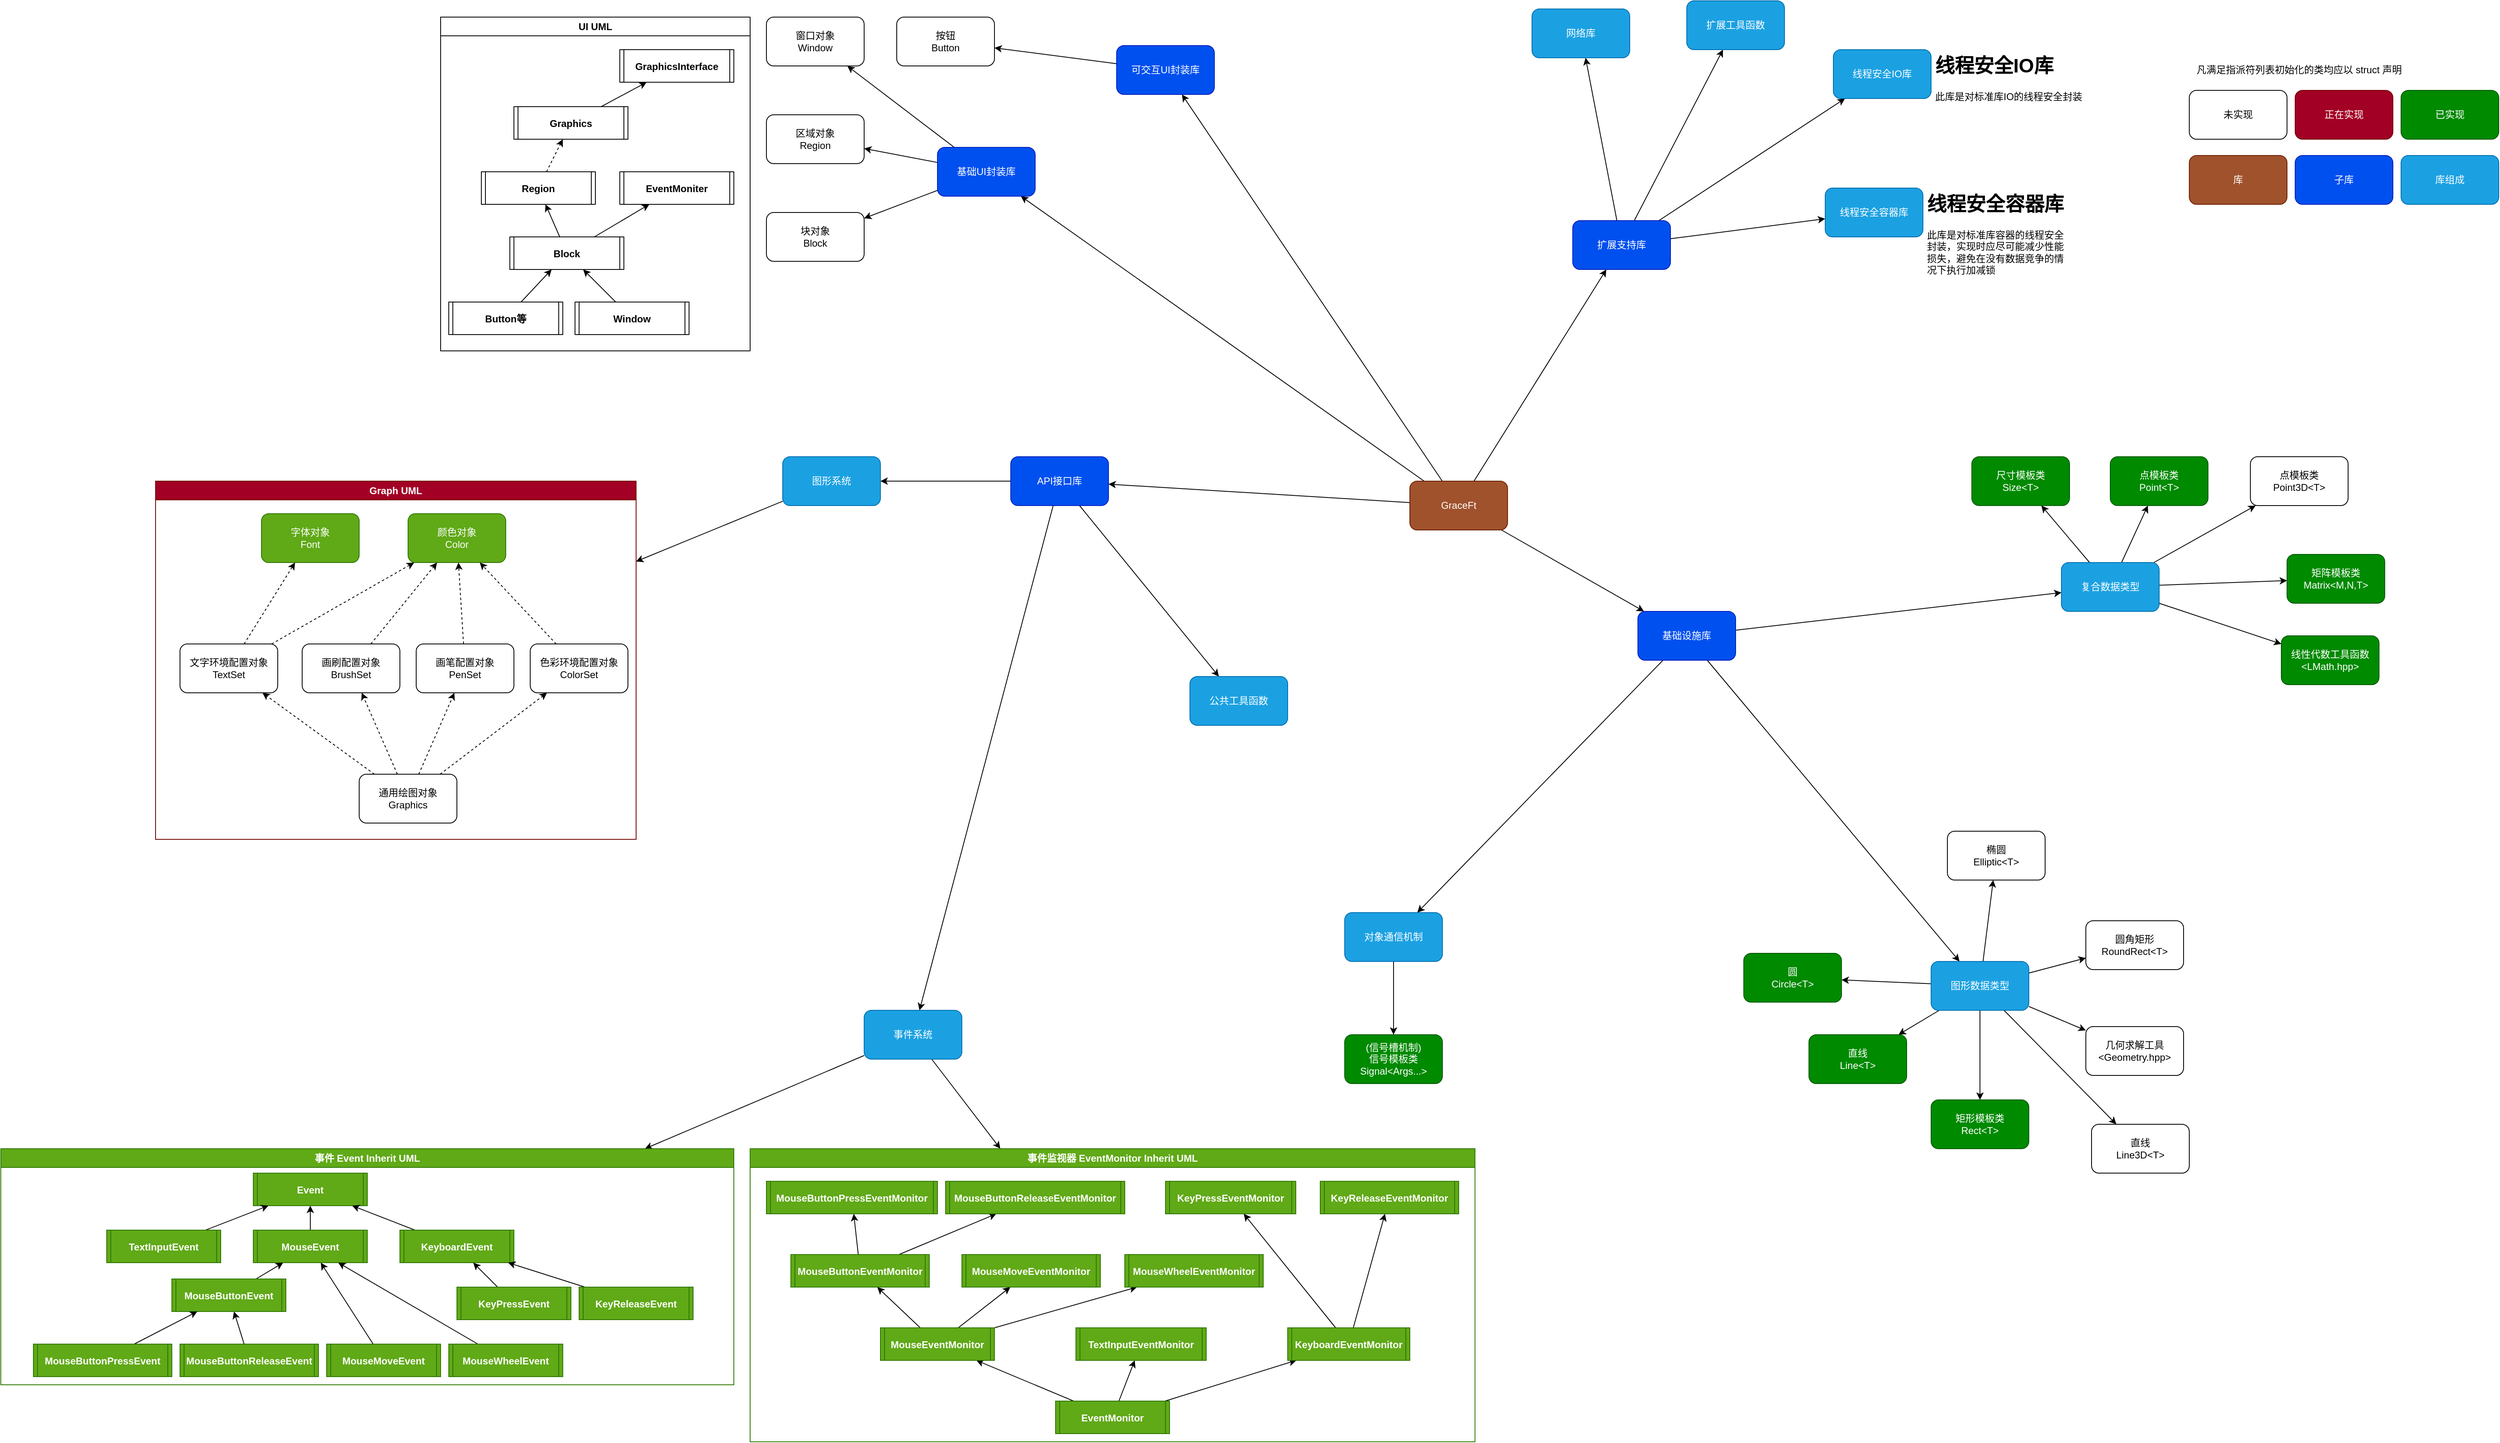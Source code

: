 <mxfile>
    <diagram id="NkuJCX3ARFkseNm6hfjC" name="第 1 页">
        <mxGraphModel dx="2819" dy="1645" grid="1" gridSize="10" guides="1" tooltips="1" connect="1" arrows="1" fold="1" page="0" pageScale="1" pageWidth="827" pageHeight="1169" math="0" shadow="0">
            <root>
                <mxCell id="0"/>
                <mxCell id="1" parent="0"/>
                <mxCell id="20" style="edgeStyle=none;html=1;" parent="1" source="2" target="3" edge="1">
                    <mxGeometry relative="1" as="geometry"/>
                </mxCell>
                <mxCell id="21" style="edgeStyle=none;html=1;" parent="1" source="84" target="4" edge="1">
                    <mxGeometry relative="1" as="geometry"/>
                </mxCell>
                <mxCell id="27" style="edgeStyle=none;html=1;" parent="1" source="2" target="26" edge="1">
                    <mxGeometry relative="1" as="geometry"/>
                </mxCell>
                <mxCell id="30" style="edgeStyle=none;html=1;" parent="1" source="2" target="29" edge="1">
                    <mxGeometry relative="1" as="geometry"/>
                </mxCell>
                <mxCell id="32" style="edgeStyle=none;html=1;" parent="1" source="84" target="31" edge="1">
                    <mxGeometry relative="1" as="geometry"/>
                </mxCell>
                <mxCell id="45" style="edgeStyle=none;html=1;" parent="1" source="2" target="44" edge="1">
                    <mxGeometry relative="1" as="geometry"/>
                </mxCell>
                <mxCell id="85" style="edgeStyle=none;html=1;" parent="1" source="2" target="84" edge="1">
                    <mxGeometry relative="1" as="geometry"/>
                </mxCell>
                <mxCell id="2" value="GraceFt" style="rounded=1;whiteSpace=wrap;html=1;fillColor=#a0522d;fontColor=#ffffff;strokeColor=#6D1F00;" parent="1" vertex="1">
                    <mxGeometry x="90" y="-240" width="120" height="60" as="geometry"/>
                </mxCell>
                <mxCell id="18" style="edgeStyle=none;html=1;" parent="1" source="3" target="6" edge="1">
                    <mxGeometry relative="1" as="geometry"/>
                </mxCell>
                <mxCell id="19" style="edgeStyle=none;html=1;" parent="1" source="3" target="7" edge="1">
                    <mxGeometry relative="1" as="geometry"/>
                </mxCell>
                <mxCell id="66" style="edgeStyle=none;html=1;" parent="1" source="3" target="65" edge="1">
                    <mxGeometry relative="1" as="geometry"/>
                </mxCell>
                <mxCell id="3" value="基础设施库" style="rounded=1;whiteSpace=wrap;html=1;fillColor=#0050ef;fontColor=#ffffff;strokeColor=#001DBC;" parent="1" vertex="1">
                    <mxGeometry x="370" y="-80" width="120" height="60" as="geometry"/>
                </mxCell>
                <mxCell id="4" value="线程安全容器库" style="rounded=1;whiteSpace=wrap;html=1;fillColor=#1ba1e2;fontColor=#ffffff;strokeColor=#006EAF;" parent="1" vertex="1">
                    <mxGeometry x="600" y="-600" width="120" height="60" as="geometry"/>
                </mxCell>
                <mxCell id="15" style="edgeStyle=none;html=1;" parent="1" source="6" target="9" edge="1">
                    <mxGeometry relative="1" as="geometry"/>
                </mxCell>
                <mxCell id="16" style="edgeStyle=none;html=1;" parent="1" source="6" target="10" edge="1">
                    <mxGeometry relative="1" as="geometry"/>
                </mxCell>
                <mxCell id="17" style="edgeStyle=none;html=1;" parent="1" source="65" target="11" edge="1">
                    <mxGeometry relative="1" as="geometry"/>
                </mxCell>
                <mxCell id="61" style="edgeStyle=none;html=1;" parent="1" source="6" target="60" edge="1">
                    <mxGeometry relative="1" as="geometry"/>
                </mxCell>
                <mxCell id="90" style="edgeStyle=none;html=1;" parent="1" source="6" target="88" edge="1">
                    <mxGeometry relative="1" as="geometry"/>
                </mxCell>
                <mxCell id="174" style="edgeStyle=none;html=1;" parent="1" source="6" target="173" edge="1">
                    <mxGeometry relative="1" as="geometry"/>
                </mxCell>
                <mxCell id="6" value="复合数据类型" style="rounded=1;whiteSpace=wrap;html=1;fillColor=#1ba1e2;fontColor=#ffffff;strokeColor=#006EAF;" parent="1" vertex="1">
                    <mxGeometry x="890" y="-140" width="120" height="60" as="geometry"/>
                </mxCell>
                <mxCell id="23" style="edgeStyle=none;html=1;" parent="1" source="7" target="22" edge="1">
                    <mxGeometry relative="1" as="geometry"/>
                </mxCell>
                <mxCell id="7" value="对象通信机制" style="rounded=1;whiteSpace=wrap;html=1;fillColor=#1ba1e2;fontColor=#ffffff;strokeColor=#006EAF;" parent="1" vertex="1">
                    <mxGeometry x="10" y="290" width="120" height="60" as="geometry"/>
                </mxCell>
                <mxCell id="9" value="点模板类&lt;br&gt;Point&amp;lt;T&amp;gt;" style="rounded=1;whiteSpace=wrap;html=1;fillColor=#008a00;strokeColor=#005700;fontColor=#ffffff;" parent="1" vertex="1">
                    <mxGeometry x="950" y="-270" width="120" height="60" as="geometry"/>
                </mxCell>
                <mxCell id="10" value="尺寸模板类&lt;br&gt;Size&amp;lt;T&amp;gt;" style="rounded=1;whiteSpace=wrap;html=1;fillColor=#008a00;fontColor=#ffffff;strokeColor=#005700;" parent="1" vertex="1">
                    <mxGeometry x="780" y="-270" width="120" height="60" as="geometry"/>
                </mxCell>
                <mxCell id="11" value="矩形模板类&lt;br&gt;Rect&amp;lt;T&amp;gt;" style="rounded=1;whiteSpace=wrap;html=1;fillColor=#008a00;fontColor=#ffffff;strokeColor=#005700;" parent="1" vertex="1">
                    <mxGeometry x="730" y="520" width="120" height="60" as="geometry"/>
                </mxCell>
                <mxCell id="22" value="(信号槽机制)&lt;br&gt;信号模板类&lt;br&gt;Signal&amp;lt;Args...&amp;gt;" style="rounded=1;whiteSpace=wrap;html=1;fillColor=#008a00;fontColor=#ffffff;strokeColor=#005700;" parent="1" vertex="1">
                    <mxGeometry x="10" y="440" width="120" height="60" as="geometry"/>
                </mxCell>
                <mxCell id="59" style="edgeStyle=none;html=1;" parent="1" source="26" target="58" edge="1">
                    <mxGeometry relative="1" as="geometry"/>
                </mxCell>
                <mxCell id="182" style="edgeStyle=none;html=1;" parent="1" source="26" target="181" edge="1">
                    <mxGeometry relative="1" as="geometry"/>
                </mxCell>
                <mxCell id="26" value="API接口库" style="rounded=1;whiteSpace=wrap;html=1;fillColor=#0050ef;fontColor=#ffffff;strokeColor=#001DBC;" parent="1" vertex="1">
                    <mxGeometry x="-400" y="-270" width="120" height="60" as="geometry"/>
                </mxCell>
                <mxCell id="78" style="edgeStyle=none;html=1;" parent="1" source="29" target="77" edge="1">
                    <mxGeometry relative="1" as="geometry"/>
                </mxCell>
                <mxCell id="29" value="可交互UI封装库" style="rounded=1;whiteSpace=wrap;html=1;fillColor=#0050ef;fontColor=#ffffff;strokeColor=#001DBC;" parent="1" vertex="1">
                    <mxGeometry x="-270" y="-775" width="120" height="60" as="geometry"/>
                </mxCell>
                <mxCell id="31" value="线程安全IO库" style="rounded=1;whiteSpace=wrap;html=1;fillColor=#1ba1e2;fontColor=#ffffff;strokeColor=#006EAF;" parent="1" vertex="1">
                    <mxGeometry x="610" y="-770" width="120" height="60" as="geometry"/>
                </mxCell>
                <mxCell id="35" value="&lt;h1&gt;线程安全容器库&lt;/h1&gt;&lt;div&gt;此库是对标准库容器的线程安全封装，实现时应尽可能减少性能损失，避免在没有数据竞争的情况下执行加减锁&lt;/div&gt;" style="text;html=1;strokeColor=none;fillColor=none;spacing=5;spacingTop=-20;whiteSpace=wrap;overflow=hidden;rounded=0;" parent="1" vertex="1">
                    <mxGeometry x="720" y="-600" width="180" height="110" as="geometry"/>
                </mxCell>
                <mxCell id="36" value="&lt;h1&gt;线程安全IO库&lt;/h1&gt;&lt;div&gt;此库是对标准库IO的线程安全封装&lt;/div&gt;" style="text;html=1;strokeColor=none;fillColor=none;spacing=5;spacingTop=-20;whiteSpace=wrap;overflow=hidden;rounded=0;" parent="1" vertex="1">
                    <mxGeometry x="730" y="-770" width="190" height="70" as="geometry"/>
                </mxCell>
                <mxCell id="42" value="凡满足指派符列表初始化的类均应以 struct 声明" style="text;html=1;strokeColor=none;fillColor=none;align=center;verticalAlign=middle;whiteSpace=wrap;rounded=0;" parent="1" vertex="1">
                    <mxGeometry x="1047" y="-760" width="270" height="30" as="geometry"/>
                </mxCell>
                <mxCell id="49" style="edgeStyle=none;html=1;" parent="1" source="44" target="48" edge="1">
                    <mxGeometry relative="1" as="geometry"/>
                </mxCell>
                <mxCell id="51" style="edgeStyle=none;html=1;" parent="1" source="44" target="50" edge="1">
                    <mxGeometry relative="1" as="geometry"/>
                </mxCell>
                <mxCell id="53" style="edgeStyle=none;html=1;" parent="1" source="44" target="52" edge="1">
                    <mxGeometry relative="1" as="geometry"/>
                </mxCell>
                <mxCell id="44" value="基础UI封装库" style="rounded=1;whiteSpace=wrap;html=1;fillColor=#0050ef;fontColor=#ffffff;strokeColor=#001DBC;" parent="1" vertex="1">
                    <mxGeometry x="-490" y="-650" width="120" height="60" as="geometry"/>
                </mxCell>
                <mxCell id="48" value="窗口对象&lt;br&gt;Window" style="rounded=1;whiteSpace=wrap;html=1;" parent="1" vertex="1">
                    <mxGeometry x="-700" y="-810" width="120" height="60" as="geometry"/>
                </mxCell>
                <mxCell id="50" value="区域对象&lt;br&gt;Region" style="rounded=1;whiteSpace=wrap;html=1;" parent="1" vertex="1">
                    <mxGeometry x="-700" y="-690" width="120" height="60" as="geometry"/>
                </mxCell>
                <mxCell id="52" value="块对象&lt;br&gt;Block" style="rounded=1;whiteSpace=wrap;html=1;" parent="1" vertex="1">
                    <mxGeometry x="-700" y="-570" width="120" height="60" as="geometry"/>
                </mxCell>
                <mxCell id="57" style="edgeStyle=none;html=1;" parent="1" source="26" target="56" edge="1">
                    <mxGeometry relative="1" as="geometry"/>
                </mxCell>
                <mxCell id="152" style="edgeStyle=none;html=1;" parent="1" source="56" target="93" edge="1">
                    <mxGeometry relative="1" as="geometry"/>
                </mxCell>
                <mxCell id="153" style="edgeStyle=none;html=1;" parent="1" source="56" target="115" edge="1">
                    <mxGeometry relative="1" as="geometry"/>
                </mxCell>
                <mxCell id="56" value="事件系统" style="rounded=1;whiteSpace=wrap;html=1;fillColor=#1ba1e2;fontColor=#ffffff;strokeColor=#006EAF;" parent="1" vertex="1">
                    <mxGeometry x="-580" y="410" width="120" height="60" as="geometry"/>
                </mxCell>
                <mxCell id="58" value="公共工具函数" style="rounded=1;whiteSpace=wrap;html=1;fillColor=#1ba1e2;fontColor=#ffffff;strokeColor=#006EAF;" parent="1" vertex="1">
                    <mxGeometry x="-180" width="120" height="60" as="geometry"/>
                </mxCell>
                <mxCell id="60" value="矩阵模板类&lt;br&gt;Matrix&amp;lt;M,N,T&amp;gt;" style="rounded=1;whiteSpace=wrap;html=1;fillColor=#008a00;fontColor=#ffffff;strokeColor=#005700;fontStyle=0" parent="1" vertex="1">
                    <mxGeometry x="1167" y="-150" width="120" height="60" as="geometry"/>
                </mxCell>
                <mxCell id="62" value="未实现" style="rounded=1;whiteSpace=wrap;html=1;" parent="1" vertex="1">
                    <mxGeometry x="1047" y="-720" width="120" height="60" as="geometry"/>
                </mxCell>
                <mxCell id="63" value="正在实现" style="rounded=1;whiteSpace=wrap;html=1;fillColor=#a20025;fontColor=#ffffff;strokeColor=#6F0000;" parent="1" vertex="1">
                    <mxGeometry x="1177" y="-720" width="120" height="60" as="geometry"/>
                </mxCell>
                <mxCell id="64" value="已实现" style="rounded=1;whiteSpace=wrap;html=1;fillColor=#008a00;fontColor=#ffffff;strokeColor=#005700;" parent="1" vertex="1">
                    <mxGeometry x="1307" y="-720" width="120" height="60" as="geometry"/>
                </mxCell>
                <mxCell id="68" style="edgeStyle=none;html=1;" parent="1" source="65" target="67" edge="1">
                    <mxGeometry relative="1" as="geometry"/>
                </mxCell>
                <mxCell id="70" style="edgeStyle=none;html=1;" parent="1" source="65" target="69" edge="1">
                    <mxGeometry relative="1" as="geometry"/>
                </mxCell>
                <mxCell id="72" style="edgeStyle=none;html=1;" parent="1" source="65" target="71" edge="1">
                    <mxGeometry relative="1" as="geometry"/>
                </mxCell>
                <mxCell id="74" style="edgeStyle=none;html=1;" parent="1" source="65" target="73" edge="1">
                    <mxGeometry relative="1" as="geometry"/>
                </mxCell>
                <mxCell id="172" style="edgeStyle=none;html=1;" parent="1" source="65" target="171" edge="1">
                    <mxGeometry relative="1" as="geometry"/>
                </mxCell>
                <mxCell id="176" style="edgeStyle=none;html=1;" parent="1" source="65" target="175" edge="1">
                    <mxGeometry relative="1" as="geometry"/>
                </mxCell>
                <mxCell id="65" value="图形数据类型" style="rounded=1;whiteSpace=wrap;html=1;fillColor=#1ba1e2;fontColor=#ffffff;strokeColor=#006EAF;" parent="1" vertex="1">
                    <mxGeometry x="730" y="350" width="120" height="60" as="geometry"/>
                </mxCell>
                <mxCell id="67" value="圆&lt;br&gt;Circle&amp;lt;T&amp;gt;" style="rounded=1;whiteSpace=wrap;html=1;fillColor=#008a00;fontColor=#ffffff;strokeColor=#005700;" parent="1" vertex="1">
                    <mxGeometry x="500" y="340" width="120" height="60" as="geometry"/>
                </mxCell>
                <mxCell id="69" value="圆角矩形&lt;br&gt;RoundRect&amp;lt;T&amp;gt;" style="rounded=1;whiteSpace=wrap;html=1;" parent="1" vertex="1">
                    <mxGeometry x="920" y="300" width="120" height="60" as="geometry"/>
                </mxCell>
                <mxCell id="71" value="椭圆&lt;br&gt;Elliptic&amp;lt;T&amp;gt;" style="rounded=1;whiteSpace=wrap;html=1;" parent="1" vertex="1">
                    <mxGeometry x="750" y="190" width="120" height="60" as="geometry"/>
                </mxCell>
                <mxCell id="73" value="直线&lt;br&gt;Line&amp;lt;T&amp;gt;" style="rounded=1;whiteSpace=wrap;html=1;fillColor=#008a00;fontColor=#ffffff;strokeColor=#005700;" parent="1" vertex="1">
                    <mxGeometry x="580" y="440" width="120" height="60" as="geometry"/>
                </mxCell>
                <mxCell id="77" value="按钮&lt;br&gt;Button" style="rounded=1;whiteSpace=wrap;html=1;" parent="1" vertex="1">
                    <mxGeometry x="-540" y="-810" width="120" height="60" as="geometry"/>
                </mxCell>
                <mxCell id="81" value="子库" style="rounded=1;whiteSpace=wrap;html=1;fillColor=#0050ef;fontColor=#ffffff;strokeColor=#001DBC;" parent="1" vertex="1">
                    <mxGeometry x="1177" y="-640" width="120" height="60" as="geometry"/>
                </mxCell>
                <mxCell id="82" value="库" style="rounded=1;whiteSpace=wrap;html=1;fillColor=#a0522d;fontColor=#ffffff;strokeColor=#6D1F00;" parent="1" vertex="1">
                    <mxGeometry x="1047" y="-640" width="120" height="60" as="geometry"/>
                </mxCell>
                <mxCell id="83" value="库组成" style="rounded=1;whiteSpace=wrap;html=1;fillColor=#1ba1e2;fontColor=#ffffff;strokeColor=#006EAF;" parent="1" vertex="1">
                    <mxGeometry x="1307" y="-640" width="120" height="60" as="geometry"/>
                </mxCell>
                <mxCell id="87" style="edgeStyle=none;html=1;" parent="1" source="84" target="86" edge="1">
                    <mxGeometry relative="1" as="geometry"/>
                </mxCell>
                <mxCell id="151" style="edgeStyle=none;html=1;" parent="1" source="84" target="150" edge="1">
                    <mxGeometry relative="1" as="geometry"/>
                </mxCell>
                <mxCell id="84" value="扩展支持库" style="rounded=1;whiteSpace=wrap;html=1;fillColor=#0050ef;fontColor=#ffffff;strokeColor=#001DBC;" parent="1" vertex="1">
                    <mxGeometry x="290" y="-560" width="120" height="60" as="geometry"/>
                </mxCell>
                <mxCell id="86" value="网络库" style="rounded=1;whiteSpace=wrap;html=1;fillColor=#1ba1e2;fontColor=#ffffff;strokeColor=#006EAF;" parent="1" vertex="1">
                    <mxGeometry x="240" y="-820" width="120" height="60" as="geometry"/>
                </mxCell>
                <mxCell id="88" value="线性代数工具函数&lt;br&gt;&amp;lt;LMath.hpp&amp;gt;" style="rounded=1;whiteSpace=wrap;html=1;fontStyle=0;fillColor=#008a00;fontColor=#ffffff;strokeColor=#005700;" parent="1" vertex="1">
                    <mxGeometry x="1160" y="-50" width="120" height="60" as="geometry"/>
                </mxCell>
                <mxCell id="93" value="事件 Event Inherit UML" style="swimlane;whiteSpace=wrap;html=1;fillColor=#60a917;fontColor=#ffffff;strokeColor=#2D7600;" parent="1" vertex="1">
                    <mxGeometry x="-1640" y="580" width="900" height="290" as="geometry">
                        <mxRectangle x="-1960" y="-580" width="140" height="30" as="alternateBounds"/>
                    </mxGeometry>
                </mxCell>
                <mxCell id="94" value="Event" style="shape=process2;fixedSize=1;size=5;fontStyle=1;fillColor=#60a917;fontColor=#ffffff;strokeColor=#2D7600;" parent="93" vertex="1">
                    <mxGeometry x="310" y="30" width="140" height="40" as="geometry"/>
                </mxCell>
                <mxCell id="98" style="edgeStyle=none;html=1;" parent="93" source="95" target="94" edge="1">
                    <mxGeometry relative="1" as="geometry"/>
                </mxCell>
                <mxCell id="95" value="MouseEvent" style="shape=process2;fixedSize=1;size=5;fontStyle=1;fillColor=#60a917;fontColor=#ffffff;strokeColor=#2D7600;" parent="93" vertex="1">
                    <mxGeometry x="310" y="100" width="140" height="40" as="geometry"/>
                </mxCell>
                <mxCell id="99" style="edgeStyle=none;html=1;" parent="93" source="96" target="94" edge="1">
                    <mxGeometry relative="1" as="geometry"/>
                </mxCell>
                <mxCell id="96" value="KeyboardEvent" style="shape=process2;fixedSize=1;size=5;fontStyle=1;fillColor=#60a917;fontColor=#ffffff;strokeColor=#2D7600;" parent="93" vertex="1">
                    <mxGeometry x="490" y="100" width="140" height="40" as="geometry"/>
                </mxCell>
                <mxCell id="104" style="edgeStyle=none;html=1;" parent="93" source="101" target="95" edge="1">
                    <mxGeometry relative="1" as="geometry"/>
                </mxCell>
                <mxCell id="101" value="MouseButtonEvent" style="shape=process2;fixedSize=1;size=5;fontStyle=1;fillColor=#60a917;fontColor=#ffffff;strokeColor=#2D7600;" parent="93" vertex="1">
                    <mxGeometry x="210" y="160" width="140" height="40" as="geometry"/>
                </mxCell>
                <mxCell id="106" style="edgeStyle=none;html=1;" parent="93" source="102" target="95" edge="1">
                    <mxGeometry relative="1" as="geometry"/>
                </mxCell>
                <mxCell id="102" value="MouseMoveEvent" style="shape=process2;fixedSize=1;size=5;fontStyle=1;fillColor=#60a917;fontColor=#ffffff;strokeColor=#2D7600;" parent="93" vertex="1">
                    <mxGeometry x="400" y="240" width="140" height="40" as="geometry"/>
                </mxCell>
                <mxCell id="105" style="edgeStyle=none;html=1;" parent="93" source="103" target="95" edge="1">
                    <mxGeometry relative="1" as="geometry"/>
                </mxCell>
                <mxCell id="103" value="MouseWheelEvent" style="shape=process2;fixedSize=1;size=5;fontStyle=1;fillColor=#60a917;fontColor=#ffffff;strokeColor=#2D7600;" parent="93" vertex="1">
                    <mxGeometry x="550" y="240" width="140" height="40" as="geometry"/>
                </mxCell>
                <mxCell id="109" style="edgeStyle=none;html=1;" parent="93" source="107" target="96" edge="1">
                    <mxGeometry relative="1" as="geometry"/>
                </mxCell>
                <mxCell id="107" value="KeyPressEvent" style="shape=process2;fixedSize=1;size=5;fontStyle=1;fillColor=#60a917;fontColor=#ffffff;strokeColor=#2D7600;" parent="93" vertex="1">
                    <mxGeometry x="560" y="170" width="140" height="40" as="geometry"/>
                </mxCell>
                <mxCell id="110" style="edgeStyle=none;html=1;" parent="93" source="108" target="96" edge="1">
                    <mxGeometry relative="1" as="geometry"/>
                </mxCell>
                <mxCell id="108" value="KeyReleaseEvent" style="shape=process2;fixedSize=1;size=5;fontStyle=1;fillColor=#60a917;fontColor=#ffffff;strokeColor=#2D7600;" parent="93" vertex="1">
                    <mxGeometry x="710" y="170" width="140" height="40" as="geometry"/>
                </mxCell>
                <mxCell id="113" style="edgeStyle=none;html=1;" parent="93" source="111" target="101" edge="1">
                    <mxGeometry relative="1" as="geometry"/>
                </mxCell>
                <mxCell id="111" value="MouseButtonPressEvent" style="shape=process2;fixedSize=1;size=5;fontStyle=1;fillColor=#60a917;fontColor=#ffffff;strokeColor=#2D7600;" parent="93" vertex="1">
                    <mxGeometry x="40" y="240" width="170" height="40" as="geometry"/>
                </mxCell>
                <mxCell id="114" style="edgeStyle=none;html=1;" parent="93" source="112" target="101" edge="1">
                    <mxGeometry relative="1" as="geometry"/>
                </mxCell>
                <mxCell id="112" value="MouseButtonReleaseEvent" style="shape=process2;fixedSize=1;size=5;fontStyle=1;fillColor=#60a917;fontColor=#ffffff;strokeColor=#2D7600;" parent="93" vertex="1">
                    <mxGeometry x="220" y="240" width="170" height="40" as="geometry"/>
                </mxCell>
                <mxCell id="178" style="edgeStyle=none;html=1;" parent="93" source="177" target="94" edge="1">
                    <mxGeometry relative="1" as="geometry"/>
                </mxCell>
                <mxCell id="177" value="TextInputEvent" style="shape=process2;fixedSize=1;size=5;fontStyle=1;fillColor=#60a917;fontColor=#ffffff;strokeColor=#2D7600;" parent="93" vertex="1">
                    <mxGeometry x="130" y="100" width="140" height="40" as="geometry"/>
                </mxCell>
                <mxCell id="115" value="事件监视器 EventMonitor Inherit UML" style="swimlane;whiteSpace=wrap;html=1;fillColor=#60a917;fontColor=#ffffff;strokeColor=#2D7600;" parent="1" vertex="1">
                    <mxGeometry x="-720" y="580" width="890" height="360" as="geometry"/>
                </mxCell>
                <mxCell id="135" style="edgeStyle=none;html=1;" parent="115" source="116" target="118" edge="1">
                    <mxGeometry relative="1" as="geometry"/>
                </mxCell>
                <mxCell id="136" style="edgeStyle=none;html=1;" parent="115" source="116" target="120" edge="1">
                    <mxGeometry relative="1" as="geometry"/>
                </mxCell>
                <mxCell id="180" style="edgeStyle=none;html=1;" parent="115" source="116" target="179" edge="1">
                    <mxGeometry relative="1" as="geometry"/>
                </mxCell>
                <mxCell id="116" value="EventMonitor" style="shape=process2;fixedSize=1;size=5;fontStyle=1;fillColor=#60a917;fontColor=#ffffff;strokeColor=#2D7600;" parent="115" vertex="1">
                    <mxGeometry x="375" y="310" width="140" height="40" as="geometry"/>
                </mxCell>
                <mxCell id="142" style="edgeStyle=none;html=1;" parent="115" source="118" target="122" edge="1">
                    <mxGeometry relative="1" as="geometry"/>
                </mxCell>
                <mxCell id="143" style="edgeStyle=none;html=1;" parent="115" source="118" target="124" edge="1">
                    <mxGeometry relative="1" as="geometry"/>
                </mxCell>
                <mxCell id="144" style="edgeStyle=none;html=1;" parent="115" source="118" target="126" edge="1">
                    <mxGeometry relative="1" as="geometry"/>
                </mxCell>
                <mxCell id="118" value="MouseEventMonitor" style="shape=process2;fixedSize=1;size=5;fontStyle=1;fillColor=#60a917;fontColor=#ffffff;strokeColor=#2D7600;" parent="115" vertex="1">
                    <mxGeometry x="160" y="220" width="140" height="40" as="geometry"/>
                </mxCell>
                <mxCell id="138" style="edgeStyle=none;html=1;" parent="115" source="120" target="128" edge="1">
                    <mxGeometry relative="1" as="geometry"/>
                </mxCell>
                <mxCell id="139" style="edgeStyle=none;html=1;" parent="115" source="120" target="130" edge="1">
                    <mxGeometry relative="1" as="geometry"/>
                </mxCell>
                <mxCell id="120" value="KeyboardEventMonitor" style="shape=process2;fixedSize=1;size=5;fontStyle=1;fillColor=#60a917;fontColor=#ffffff;strokeColor=#2D7600;" parent="115" vertex="1">
                    <mxGeometry x="660" y="220" width="150" height="40" as="geometry"/>
                </mxCell>
                <mxCell id="140" style="edgeStyle=none;html=1;" parent="115" source="122" target="132" edge="1">
                    <mxGeometry relative="1" as="geometry"/>
                </mxCell>
                <mxCell id="141" style="edgeStyle=none;html=1;" parent="115" source="122" target="134" edge="1">
                    <mxGeometry relative="1" as="geometry"/>
                </mxCell>
                <mxCell id="122" value="MouseButtonEventMonitor" style="shape=process2;fixedSize=1;size=5;fontStyle=1;fillColor=#60a917;fontColor=#ffffff;strokeColor=#2D7600;" parent="115" vertex="1">
                    <mxGeometry x="50" y="130" width="170" height="40" as="geometry"/>
                </mxCell>
                <mxCell id="124" value="MouseMoveEventMonitor" style="shape=process2;fixedSize=1;size=5;fontStyle=1;fillColor=#60a917;fontColor=#ffffff;strokeColor=#2D7600;" parent="115" vertex="1">
                    <mxGeometry x="260" y="130" width="170" height="40" as="geometry"/>
                </mxCell>
                <mxCell id="126" value="MouseWheelEventMonitor" style="shape=process2;fixedSize=1;size=5;fontStyle=1;fillColor=#60a917;fontColor=#ffffff;strokeColor=#2D7600;" parent="115" vertex="1">
                    <mxGeometry x="460" y="130" width="170" height="40" as="geometry"/>
                </mxCell>
                <mxCell id="128" value="KeyPressEventMonitor" style="shape=process2;fixedSize=1;size=5;fontStyle=1;fillColor=#60a917;fontColor=#ffffff;strokeColor=#2D7600;" parent="115" vertex="1">
                    <mxGeometry x="510" y="40" width="160" height="40" as="geometry"/>
                </mxCell>
                <mxCell id="130" value="KeyReleaseEventMonitor" style="shape=process2;fixedSize=1;size=5;fontStyle=1;fillColor=#60a917;fontColor=#ffffff;strokeColor=#2D7600;" parent="115" vertex="1">
                    <mxGeometry x="700" y="40" width="170" height="40" as="geometry"/>
                </mxCell>
                <mxCell id="132" value="MouseButtonPressEventMonitor" style="shape=process2;fixedSize=1;size=5;fontStyle=1;fillColor=#60a917;fontColor=#ffffff;strokeColor=#2D7600;" parent="115" vertex="1">
                    <mxGeometry x="20" y="40" width="210" height="40" as="geometry"/>
                </mxCell>
                <mxCell id="134" value="MouseButtonReleaseEventMonitor" style="shape=process2;fixedSize=1;size=5;fontStyle=1;fillColor=#60a917;fontColor=#ffffff;strokeColor=#2D7600;" parent="115" vertex="1">
                    <mxGeometry x="240" y="40" width="220" height="40" as="geometry"/>
                </mxCell>
                <mxCell id="179" value="TextInputEventMonitor" style="shape=process2;fixedSize=1;size=5;fontStyle=1;fillColor=#60a917;fontColor=#ffffff;strokeColor=#2D7600;" parent="115" vertex="1">
                    <mxGeometry x="400" y="220" width="160" height="40" as="geometry"/>
                </mxCell>
                <mxCell id="150" value="扩展工具函数" style="rounded=1;whiteSpace=wrap;html=1;fillColor=#1ba1e2;fontColor=#ffffff;strokeColor=#006EAF;" parent="1" vertex="1">
                    <mxGeometry x="430" y="-830" width="120" height="60" as="geometry"/>
                </mxCell>
                <mxCell id="154" value="UI UML" style="swimlane;whiteSpace=wrap;html=1;" parent="1" vertex="1">
                    <mxGeometry x="-1100" y="-810" width="380" height="410" as="geometry"/>
                </mxCell>
                <mxCell id="155" value="EventMoniter" style="shape=process2;fixedSize=1;size=5;fontStyle=1;" parent="154" vertex="1">
                    <mxGeometry x="220" y="190" width="140" height="40" as="geometry"/>
                </mxCell>
                <mxCell id="157" style="edgeStyle=none;html=1;" parent="154" source="156" target="155" edge="1">
                    <mxGeometry relative="1" as="geometry"/>
                </mxCell>
                <mxCell id="169" style="edgeStyle=none;html=1;" parent="154" source="156" target="163" edge="1">
                    <mxGeometry relative="1" as="geometry"/>
                </mxCell>
                <mxCell id="156" value="Block" style="shape=process2;fixedSize=1;size=5;fontStyle=1;" parent="154" vertex="1">
                    <mxGeometry x="85" y="270" width="140" height="40" as="geometry"/>
                </mxCell>
                <mxCell id="159" style="edgeStyle=none;html=1;" parent="154" source="158" target="156" edge="1">
                    <mxGeometry relative="1" as="geometry"/>
                </mxCell>
                <mxCell id="158" value="Window" style="shape=process2;fixedSize=1;size=5;fontStyle=1;" parent="154" vertex="1">
                    <mxGeometry x="165" y="350" width="140" height="40" as="geometry"/>
                </mxCell>
                <mxCell id="166" style="edgeStyle=none;html=1;" parent="154" source="161" target="165" edge="1">
                    <mxGeometry relative="1" as="geometry"/>
                </mxCell>
                <mxCell id="161" value="Graphics" style="shape=process2;fixedSize=1;size=5;fontStyle=1;" parent="154" vertex="1">
                    <mxGeometry x="90" y="110" width="140" height="40" as="geometry"/>
                </mxCell>
                <mxCell id="164" style="edgeStyle=none;html=1;dashed=1;" parent="154" source="163" target="161" edge="1">
                    <mxGeometry relative="1" as="geometry"/>
                </mxCell>
                <mxCell id="163" value="Region" style="shape=process2;fixedSize=1;size=5;fontStyle=1;" parent="154" vertex="1">
                    <mxGeometry x="50" y="190" width="140" height="40" as="geometry"/>
                </mxCell>
                <mxCell id="165" value="GraphicsInterface" style="shape=process2;fixedSize=1;size=5;fontStyle=1;" parent="154" vertex="1">
                    <mxGeometry x="220" y="40" width="140" height="40" as="geometry"/>
                </mxCell>
                <mxCell id="168" style="edgeStyle=none;html=1;" parent="154" source="167" target="156" edge="1">
                    <mxGeometry relative="1" as="geometry"/>
                </mxCell>
                <mxCell id="167" value="Button等" style="shape=process2;fixedSize=1;size=5;fontStyle=1;" parent="154" vertex="1">
                    <mxGeometry x="10" y="350" width="140" height="40" as="geometry"/>
                </mxCell>
                <mxCell id="171" value="几何求解工具&lt;br&gt;&amp;lt;Geometry.hpp&amp;gt;" style="rounded=1;whiteSpace=wrap;html=1;" parent="1" vertex="1">
                    <mxGeometry x="920" y="430" width="120" height="60" as="geometry"/>
                </mxCell>
                <mxCell id="173" value="点模板类&lt;br&gt;Point3D&amp;lt;T&amp;gt;" style="rounded=1;whiteSpace=wrap;html=1;" parent="1" vertex="1">
                    <mxGeometry x="1122" y="-270" width="120" height="60" as="geometry"/>
                </mxCell>
                <mxCell id="175" value="直线&lt;br&gt;Line3D&amp;lt;T&amp;gt;" style="rounded=1;whiteSpace=wrap;html=1;" parent="1" vertex="1">
                    <mxGeometry x="927" y="550" width="120" height="60" as="geometry"/>
                </mxCell>
                <mxCell id="205" style="edgeStyle=none;html=1;" parent="1" source="181" target="204" edge="1">
                    <mxGeometry relative="1" as="geometry"/>
                </mxCell>
                <mxCell id="181" value="图形系统" style="rounded=1;whiteSpace=wrap;html=1;fillColor=#1ba1e2;fontColor=#ffffff;strokeColor=#006EAF;" parent="1" vertex="1">
                    <mxGeometry x="-680" y="-270" width="120" height="60" as="geometry"/>
                </mxCell>
                <mxCell id="204" value="Graph UML" style="swimlane;whiteSpace=wrap;html=1;fillColor=#a20025;fontColor=#ffffff;strokeColor=#6F0000;" parent="1" vertex="1">
                    <mxGeometry x="-1450" y="-240" width="590" height="440" as="geometry"/>
                </mxCell>
                <mxCell id="46" value="通用绘图对象&lt;br&gt;Graphics" style="rounded=1;whiteSpace=wrap;html=1;" parent="204" vertex="1">
                    <mxGeometry x="250" y="360" width="120" height="60" as="geometry"/>
                </mxCell>
                <mxCell id="183" value="画笔配置对象&lt;br&gt;PenSet" style="rounded=1;whiteSpace=wrap;html=1;" parent="204" vertex="1">
                    <mxGeometry x="320" y="200" width="120" height="60" as="geometry"/>
                </mxCell>
                <mxCell id="202" style="edgeStyle=none;html=1;dashed=1;" parent="204" source="46" target="183" edge="1">
                    <mxGeometry relative="1" as="geometry"/>
                </mxCell>
                <mxCell id="185" value="画刷配置对象&lt;br&gt;BrushSet" style="rounded=1;whiteSpace=wrap;html=1;" parent="204" vertex="1">
                    <mxGeometry x="180" y="200" width="120" height="60" as="geometry"/>
                </mxCell>
                <mxCell id="201" style="edgeStyle=none;html=1;dashed=1;" parent="204" source="46" target="185" edge="1">
                    <mxGeometry relative="1" as="geometry"/>
                </mxCell>
                <mxCell id="187" value="文字环境配置对象&lt;br&gt;TextSet" style="rounded=1;whiteSpace=wrap;html=1;" parent="204" vertex="1">
                    <mxGeometry x="30" y="200" width="120" height="60" as="geometry"/>
                </mxCell>
                <mxCell id="200" style="edgeStyle=none;html=1;dashed=1;" parent="204" source="46" target="187" edge="1">
                    <mxGeometry relative="1" as="geometry"/>
                </mxCell>
                <mxCell id="189" value="色彩环境配置对象&lt;br&gt;ColorSet" style="rounded=1;whiteSpace=wrap;html=1;" parent="204" vertex="1">
                    <mxGeometry x="460" y="200" width="120" height="60" as="geometry"/>
                </mxCell>
                <mxCell id="203" style="edgeStyle=none;html=1;dashed=1;" parent="204" source="46" target="189" edge="1">
                    <mxGeometry relative="1" as="geometry"/>
                </mxCell>
                <mxCell id="191" value="颜色对象&lt;br&gt;Color" style="rounded=1;whiteSpace=wrap;html=1;fillColor=#60a917;fontColor=#ffffff;strokeColor=#2D7600;" parent="204" vertex="1">
                    <mxGeometry x="310" y="40" width="120" height="60" as="geometry"/>
                </mxCell>
                <mxCell id="194" style="edgeStyle=none;html=1;dashed=1;" parent="204" source="183" target="191" edge="1">
                    <mxGeometry relative="1" as="geometry"/>
                </mxCell>
                <mxCell id="195" style="edgeStyle=none;html=1;dashed=1;" parent="204" source="185" target="191" edge="1">
                    <mxGeometry relative="1" as="geometry"/>
                </mxCell>
                <mxCell id="196" style="edgeStyle=none;html=1;dashed=1;" parent="204" source="187" target="191" edge="1">
                    <mxGeometry relative="1" as="geometry"/>
                </mxCell>
                <mxCell id="193" style="edgeStyle=none;html=1;dashed=1;" parent="204" source="189" target="191" edge="1">
                    <mxGeometry relative="1" as="geometry"/>
                </mxCell>
                <mxCell id="192" value="字体对象&lt;br&gt;Font" style="rounded=1;whiteSpace=wrap;html=1;fillColor=#60a917;fontColor=#ffffff;strokeColor=#2D7600;" parent="204" vertex="1">
                    <mxGeometry x="130" y="40" width="120" height="60" as="geometry"/>
                </mxCell>
                <mxCell id="198" style="edgeStyle=none;html=1;dashed=1;" parent="204" source="187" target="192" edge="1">
                    <mxGeometry relative="1" as="geometry"/>
                </mxCell>
            </root>
        </mxGraphModel>
    </diagram>
</mxfile>